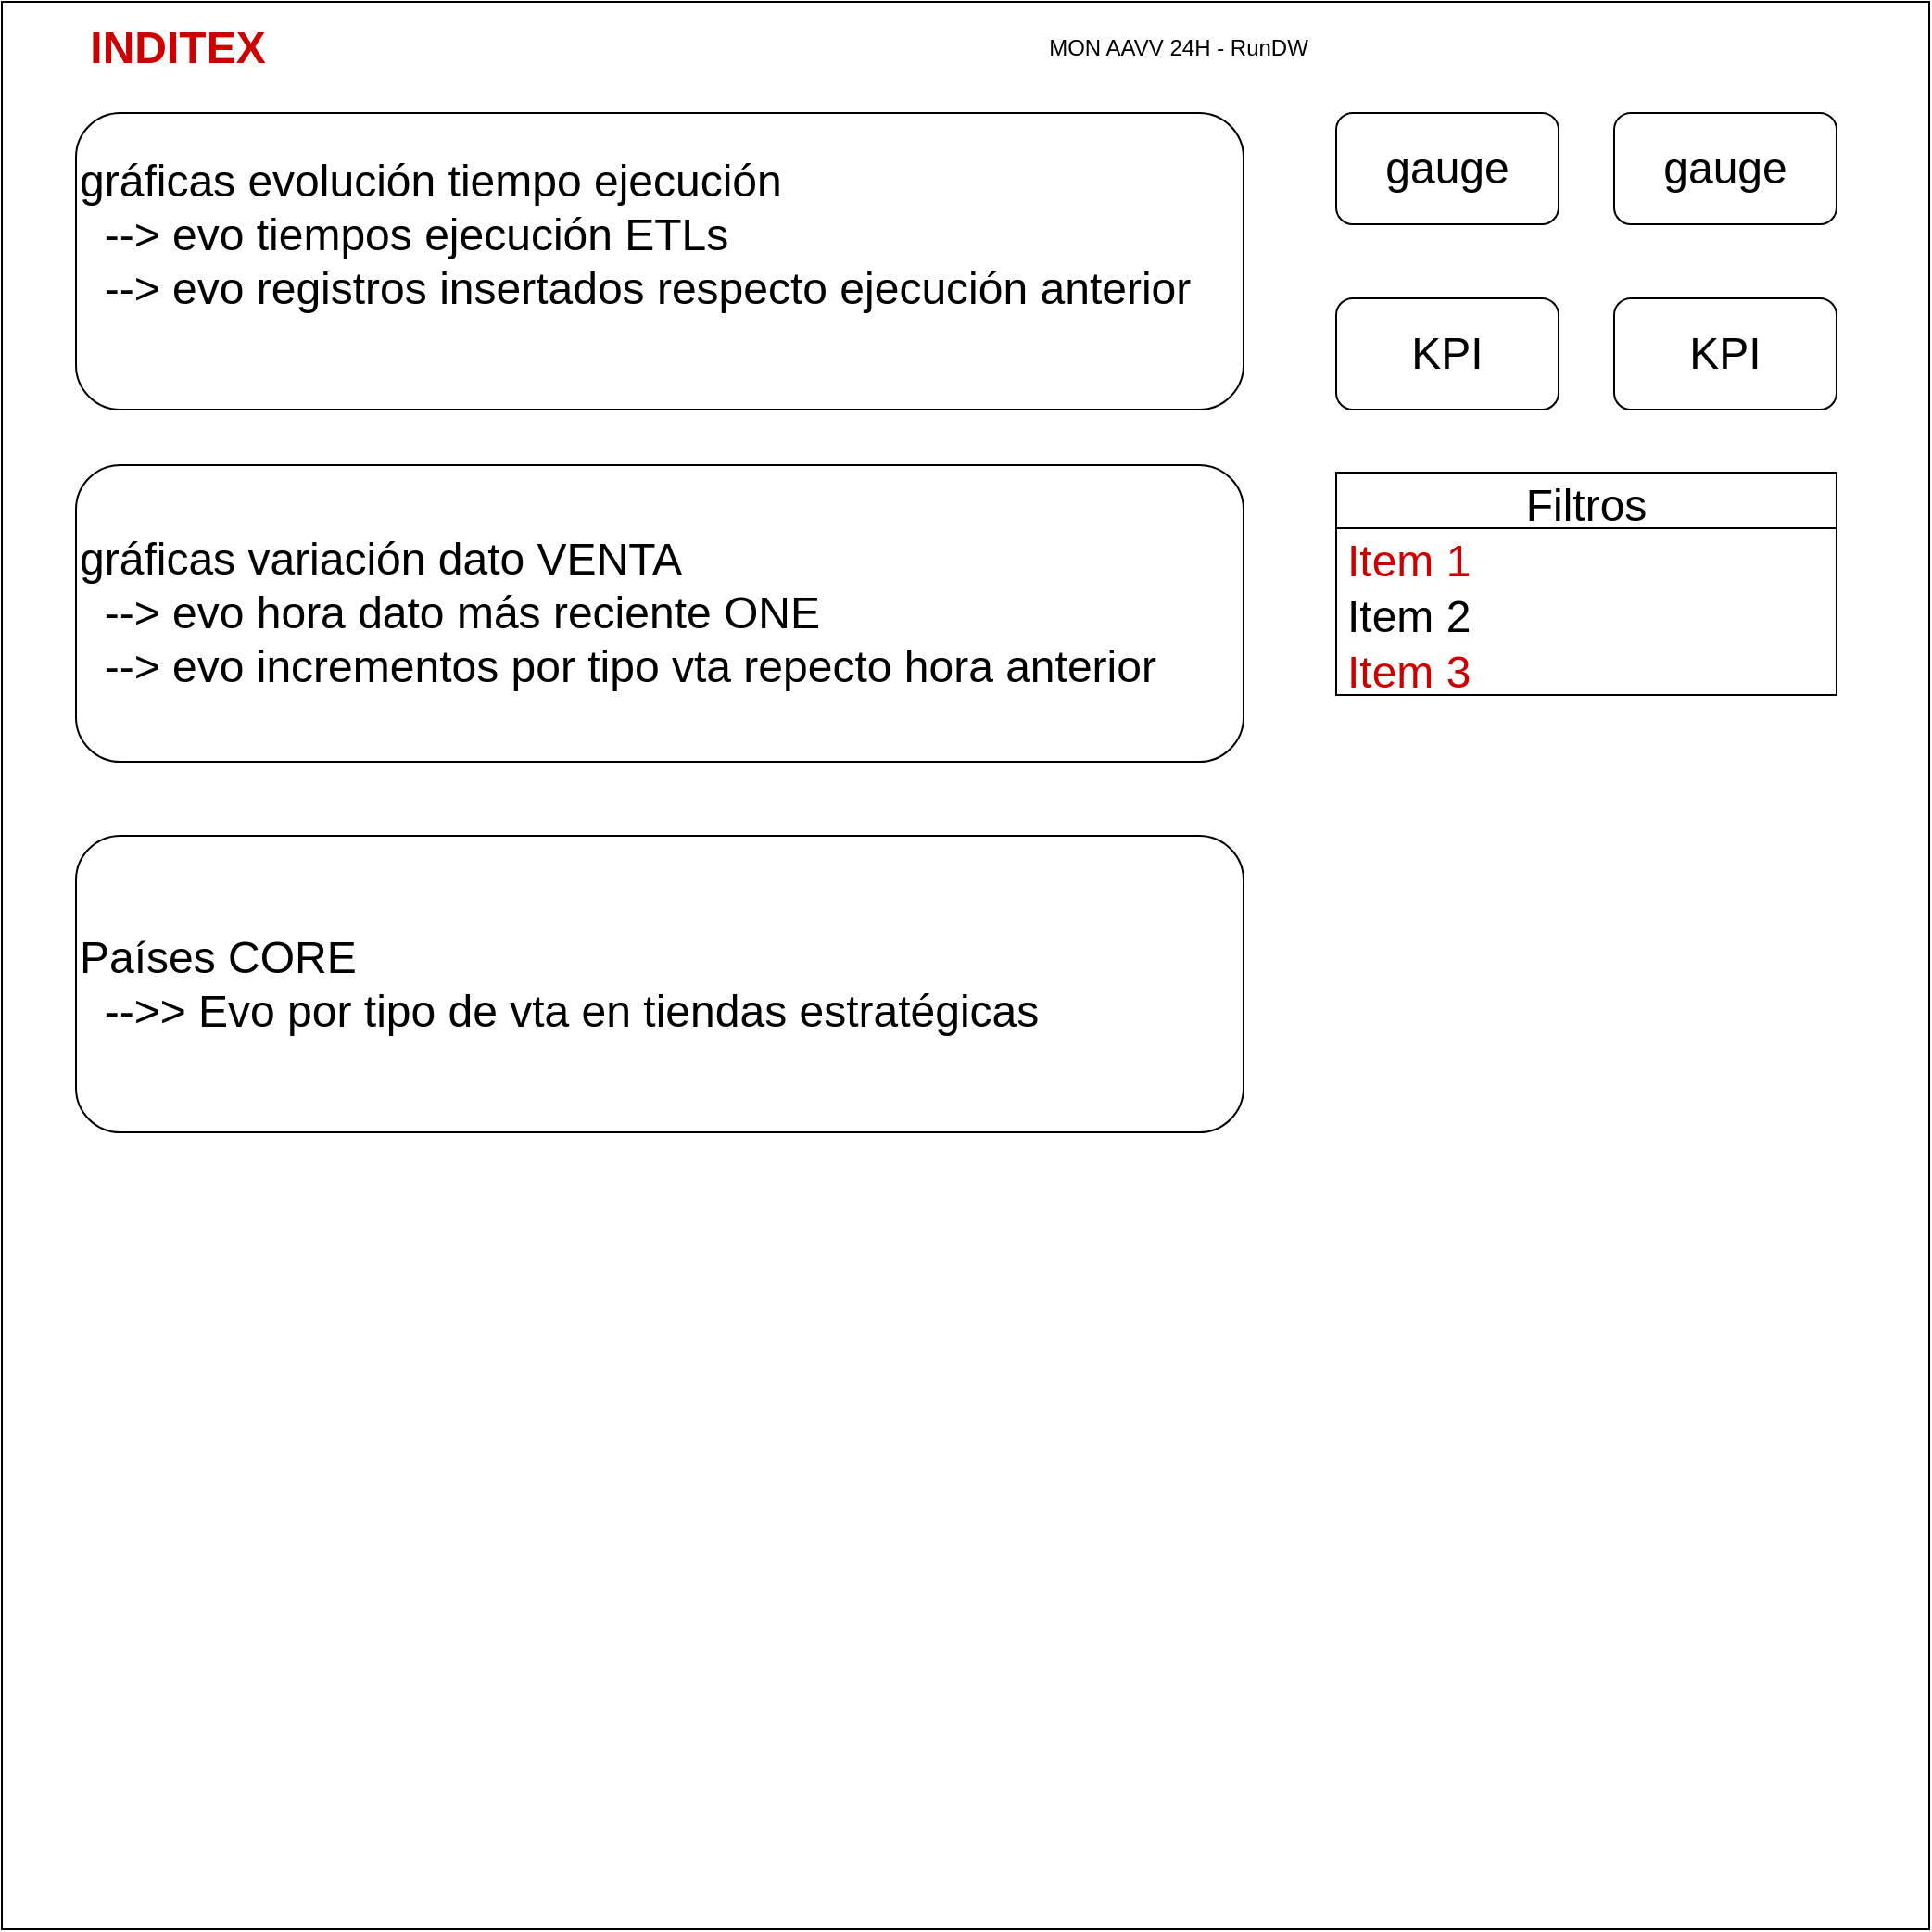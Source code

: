<mxfile version="17.1.3" type="github">
  <diagram id="LJ3lU3-_otBDvy5FKb0J" name="Page-1">
    <mxGraphModel dx="1408" dy="811" grid="1" gridSize="10" guides="1" tooltips="1" connect="1" arrows="1" fold="1" page="1" pageScale="1" pageWidth="1169" pageHeight="827" math="0" shadow="0">
      <root>
        <mxCell id="0" />
        <mxCell id="1" parent="0" />
        <mxCell id="uS_sKdb5xaXnWw3Zl5GC-1" value="" style="whiteSpace=wrap;html=1;aspect=fixed;" parent="1" vertex="1">
          <mxGeometry x="80" y="40" width="1040" height="1040" as="geometry" />
        </mxCell>
        <mxCell id="uS_sKdb5xaXnWw3Zl5GC-2" value="MON AAVV 24H - RunDW" style="text;html=1;strokeColor=none;fillColor=none;align=center;verticalAlign=middle;whiteSpace=wrap;rounded=0;" parent="1" vertex="1">
          <mxGeometry x="640" y="50" width="150" height="30" as="geometry" />
        </mxCell>
        <mxCell id="uS_sKdb5xaXnWw3Zl5GC-3" value="INDITEX" style="text;html=1;align=center;verticalAlign=middle;whiteSpace=wrap;rounded=0;fontStyle=1;fontSize=24;fontColor=#CC0000;" parent="1" vertex="1">
          <mxGeometry x="100" y="50" width="150" height="30" as="geometry" />
        </mxCell>
        <mxCell id="uS_sKdb5xaXnWw3Zl5GC-6" value="gráficas evolución tiempo ejecución&lt;br&gt;&amp;nbsp; --&amp;gt; evo tiempos ejecución ETLs&lt;br&gt;&amp;nbsp; --&amp;gt; evo registros insertados respecto ejecución anterior&lt;br&gt;&lt;br&gt;" style="rounded=1;whiteSpace=wrap;html=1;fontSize=24;fontColor=#000000;align=left;" parent="1" vertex="1">
          <mxGeometry x="120" y="100" width="630" height="160" as="geometry" />
        </mxCell>
        <mxCell id="uS_sKdb5xaXnWw3Zl5GC-7" value="gráficas variación dato VENTA&lt;br&gt;&amp;nbsp; --&amp;gt; evo hora dato más reciente ONE&lt;br&gt;&amp;nbsp; --&amp;gt; evo incrementos por tipo vta repecto hora anterior&lt;br&gt;" style="rounded=1;whiteSpace=wrap;html=1;fontSize=24;fontColor=#000000;align=left;" parent="1" vertex="1">
          <mxGeometry x="120" y="290" width="630" height="160" as="geometry" />
        </mxCell>
        <mxCell id="uS_sKdb5xaXnWw3Zl5GC-8" value="Países CORE&lt;br&gt;&amp;nbsp; --&amp;gt;&amp;gt; Evo por tipo de vta en tiendas estratégicas&lt;br&gt;" style="rounded=1;whiteSpace=wrap;html=1;fontSize=24;fontColor=#000000;align=left;" parent="1" vertex="1">
          <mxGeometry x="120" y="490" width="630" height="160" as="geometry" />
        </mxCell>
        <mxCell id="uS_sKdb5xaXnWw3Zl5GC-9" value="gauge" style="rounded=1;whiteSpace=wrap;html=1;fontSize=24;fontColor=#000000;" parent="1" vertex="1">
          <mxGeometry x="800" y="100" width="120" height="60" as="geometry" />
        </mxCell>
        <mxCell id="uS_sKdb5xaXnWw3Zl5GC-10" value="KPI" style="rounded=1;whiteSpace=wrap;html=1;fontSize=24;fontColor=#000000;" parent="1" vertex="1">
          <mxGeometry x="950" y="200" width="120" height="60" as="geometry" />
        </mxCell>
        <mxCell id="uS_sKdb5xaXnWw3Zl5GC-11" value="gauge" style="rounded=1;whiteSpace=wrap;html=1;fontSize=24;fontColor=#000000;" parent="1" vertex="1">
          <mxGeometry x="950" y="100" width="120" height="60" as="geometry" />
        </mxCell>
        <mxCell id="uS_sKdb5xaXnWw3Zl5GC-12" value="KPI" style="rounded=1;whiteSpace=wrap;html=1;fontSize=24;fontColor=#000000;" parent="1" vertex="1">
          <mxGeometry x="800" y="200" width="120" height="60" as="geometry" />
        </mxCell>
        <mxCell id="uS_sKdb5xaXnWw3Zl5GC-15" value="Filtros" style="swimlane;fontStyle=0;childLayout=stackLayout;horizontal=1;startSize=30;horizontalStack=0;resizeParent=1;resizeParentMax=0;resizeLast=0;collapsible=1;marginBottom=0;fontSize=24;fontColor=#000000;" parent="1" vertex="1">
          <mxGeometry x="800" y="294" width="270" height="120" as="geometry" />
        </mxCell>
        <mxCell id="uS_sKdb5xaXnWw3Zl5GC-16" value="Item 1" style="text;strokeColor=none;fillColor=none;align=left;verticalAlign=middle;spacingLeft=4;spacingRight=4;overflow=hidden;points=[[0,0.5],[1,0.5]];portConstraint=eastwest;rotatable=0;fontSize=24;fontColor=#CC0000;" parent="uS_sKdb5xaXnWw3Zl5GC-15" vertex="1">
          <mxGeometry y="30" width="270" height="30" as="geometry" />
        </mxCell>
        <mxCell id="uS_sKdb5xaXnWw3Zl5GC-17" value="Item 2" style="text;strokeColor=none;fillColor=none;align=left;verticalAlign=middle;spacingLeft=4;spacingRight=4;overflow=hidden;points=[[0,0.5],[1,0.5]];portConstraint=eastwest;rotatable=0;fontSize=24;fontColor=#000000;" parent="uS_sKdb5xaXnWw3Zl5GC-15" vertex="1">
          <mxGeometry y="60" width="270" height="30" as="geometry" />
        </mxCell>
        <mxCell id="uS_sKdb5xaXnWw3Zl5GC-18" value="Item 3" style="text;strokeColor=none;fillColor=none;align=left;verticalAlign=middle;spacingLeft=4;spacingRight=4;overflow=hidden;points=[[0,0.5],[1,0.5]];portConstraint=eastwest;rotatable=0;fontSize=24;fontColor=#CC0000;" parent="uS_sKdb5xaXnWw3Zl5GC-15" vertex="1">
          <mxGeometry y="90" width="270" height="30" as="geometry" />
        </mxCell>
      </root>
    </mxGraphModel>
  </diagram>
</mxfile>
